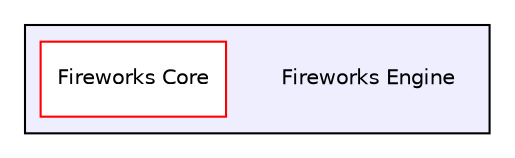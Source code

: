 digraph "C:/Dev/Game Engines/Fireworks-Engine/Fireworks Engine" {
  compound=true
  node [ fontsize="10", fontname="Helvetica"];
  edge [ labelfontsize="10", labelfontname="Helvetica"];
  subgraph clusterdir_b101c9f01d2a3bc7c151e8bebdefd747 {
    graph [ bgcolor="#eeeeff", pencolor="black", label="" URL="dir_b101c9f01d2a3bc7c151e8bebdefd747.html"];
    dir_b101c9f01d2a3bc7c151e8bebdefd747 [shape=plaintext label="Fireworks Engine"];
    dir_360fb4b8ad1d9103c039bb2bf3033376 [shape=box label="Fireworks Core" color="red" fillcolor="white" style="filled" URL="dir_360fb4b8ad1d9103c039bb2bf3033376.html"];
  }
}
